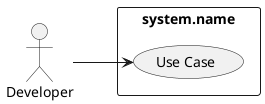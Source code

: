 @startuml

left to right direction

:Developer: as Actor

rectangle "system.name" {
    (Use Case) as U1
}

Actor --> U1

@enduml
